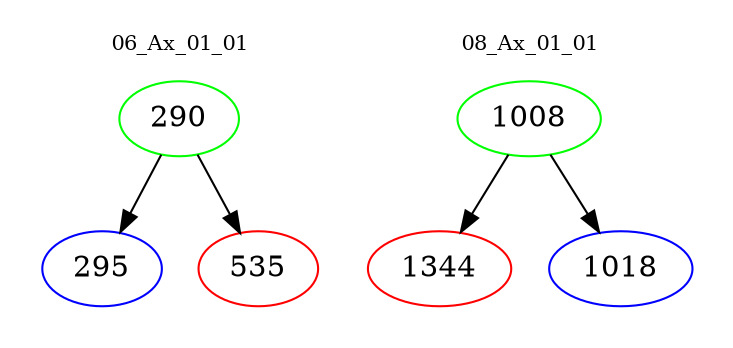 digraph{
subgraph cluster_0 {
color = white
label = "06_Ax_01_01";
fontsize=10;
T0_290 [label="290", color="green"]
T0_290 -> T0_295 [color="black"]
T0_295 [label="295", color="blue"]
T0_290 -> T0_535 [color="black"]
T0_535 [label="535", color="red"]
}
subgraph cluster_1 {
color = white
label = "08_Ax_01_01";
fontsize=10;
T1_1008 [label="1008", color="green"]
T1_1008 -> T1_1344 [color="black"]
T1_1344 [label="1344", color="red"]
T1_1008 -> T1_1018 [color="black"]
T1_1018 [label="1018", color="blue"]
}
}
